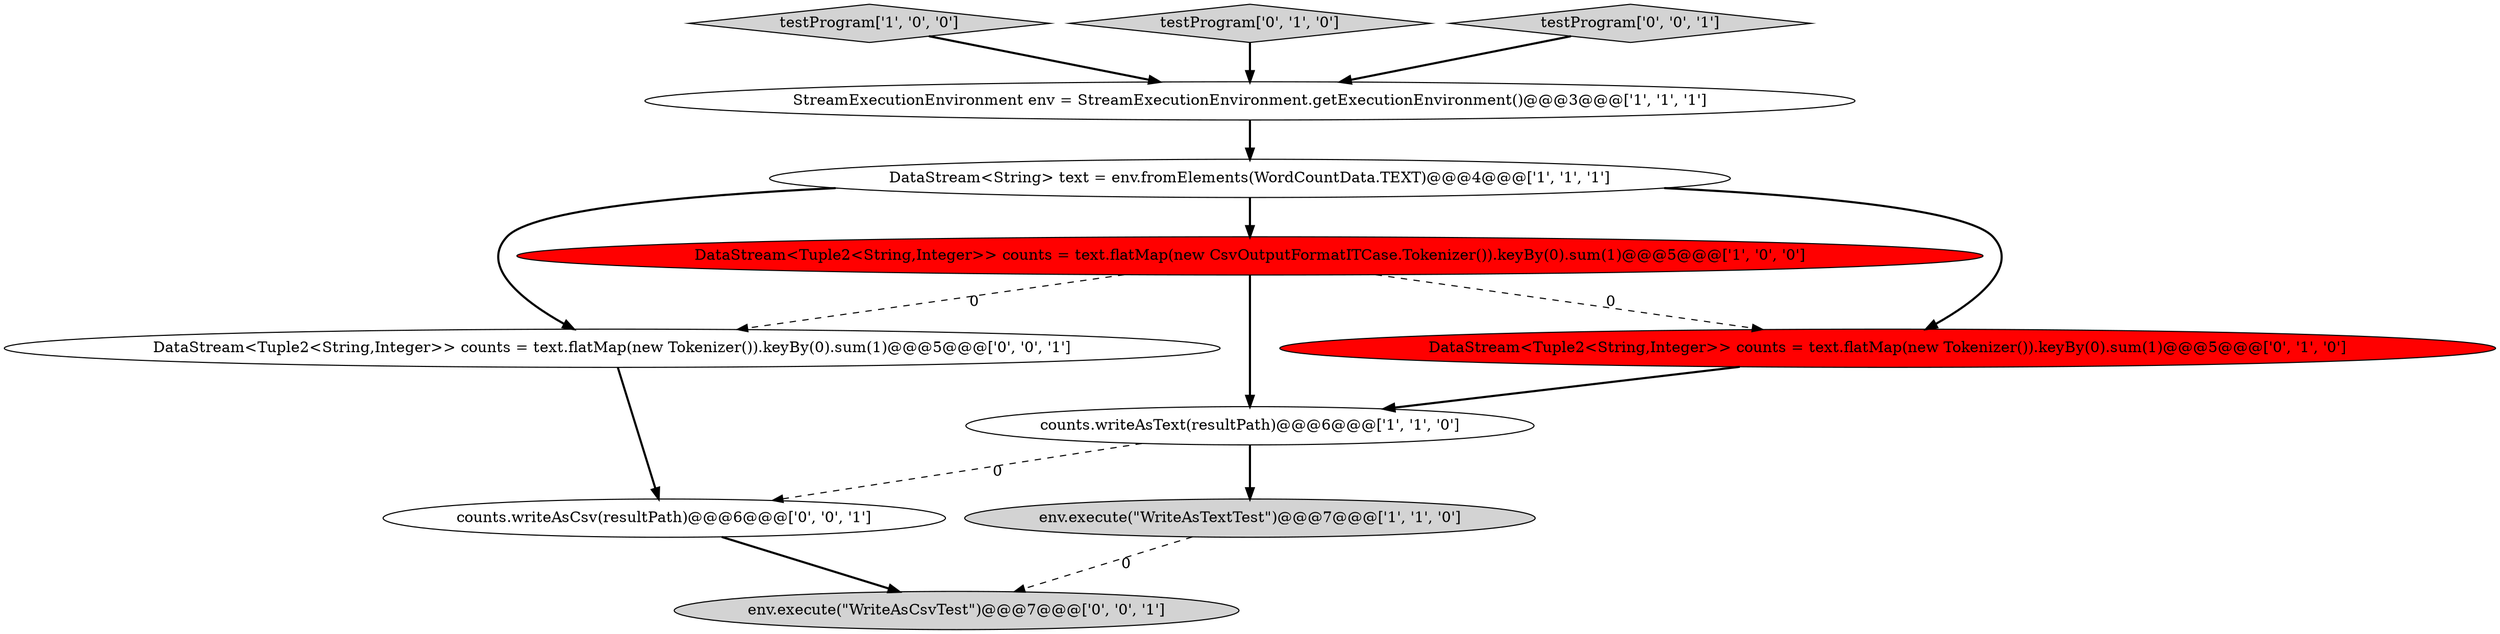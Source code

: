 digraph {
0 [style = filled, label = "counts.writeAsText(resultPath)@@@6@@@['1', '1', '0']", fillcolor = white, shape = ellipse image = "AAA0AAABBB1BBB"];
1 [style = filled, label = "env.execute(\"WriteAsTextTest\")@@@7@@@['1', '1', '0']", fillcolor = lightgray, shape = ellipse image = "AAA0AAABBB1BBB"];
10 [style = filled, label = "DataStream<Tuple2<String,Integer>> counts = text.flatMap(new Tokenizer()).keyBy(0).sum(1)@@@5@@@['0', '0', '1']", fillcolor = white, shape = ellipse image = "AAA0AAABBB3BBB"];
2 [style = filled, label = "DataStream<String> text = env.fromElements(WordCountData.TEXT)@@@4@@@['1', '1', '1']", fillcolor = white, shape = ellipse image = "AAA0AAABBB1BBB"];
4 [style = filled, label = "testProgram['1', '0', '0']", fillcolor = lightgray, shape = diamond image = "AAA0AAABBB1BBB"];
11 [style = filled, label = "env.execute(\"WriteAsCsvTest\")@@@7@@@['0', '0', '1']", fillcolor = lightgray, shape = ellipse image = "AAA0AAABBB3BBB"];
9 [style = filled, label = "counts.writeAsCsv(resultPath)@@@6@@@['0', '0', '1']", fillcolor = white, shape = ellipse image = "AAA0AAABBB3BBB"];
3 [style = filled, label = "StreamExecutionEnvironment env = StreamExecutionEnvironment.getExecutionEnvironment()@@@3@@@['1', '1', '1']", fillcolor = white, shape = ellipse image = "AAA0AAABBB1BBB"];
5 [style = filled, label = "DataStream<Tuple2<String,Integer>> counts = text.flatMap(new CsvOutputFormatITCase.Tokenizer()).keyBy(0).sum(1)@@@5@@@['1', '0', '0']", fillcolor = red, shape = ellipse image = "AAA1AAABBB1BBB"];
7 [style = filled, label = "testProgram['0', '1', '0']", fillcolor = lightgray, shape = diamond image = "AAA0AAABBB2BBB"];
6 [style = filled, label = "DataStream<Tuple2<String,Integer>> counts = text.flatMap(new Tokenizer()).keyBy(0).sum(1)@@@5@@@['0', '1', '0']", fillcolor = red, shape = ellipse image = "AAA1AAABBB2BBB"];
8 [style = filled, label = "testProgram['0', '0', '1']", fillcolor = lightgray, shape = diamond image = "AAA0AAABBB3BBB"];
4->3 [style = bold, label=""];
10->9 [style = bold, label=""];
6->0 [style = bold, label=""];
0->9 [style = dashed, label="0"];
9->11 [style = bold, label=""];
3->2 [style = bold, label=""];
5->0 [style = bold, label=""];
5->6 [style = dashed, label="0"];
2->10 [style = bold, label=""];
5->10 [style = dashed, label="0"];
1->11 [style = dashed, label="0"];
0->1 [style = bold, label=""];
2->6 [style = bold, label=""];
7->3 [style = bold, label=""];
2->5 [style = bold, label=""];
8->3 [style = bold, label=""];
}
